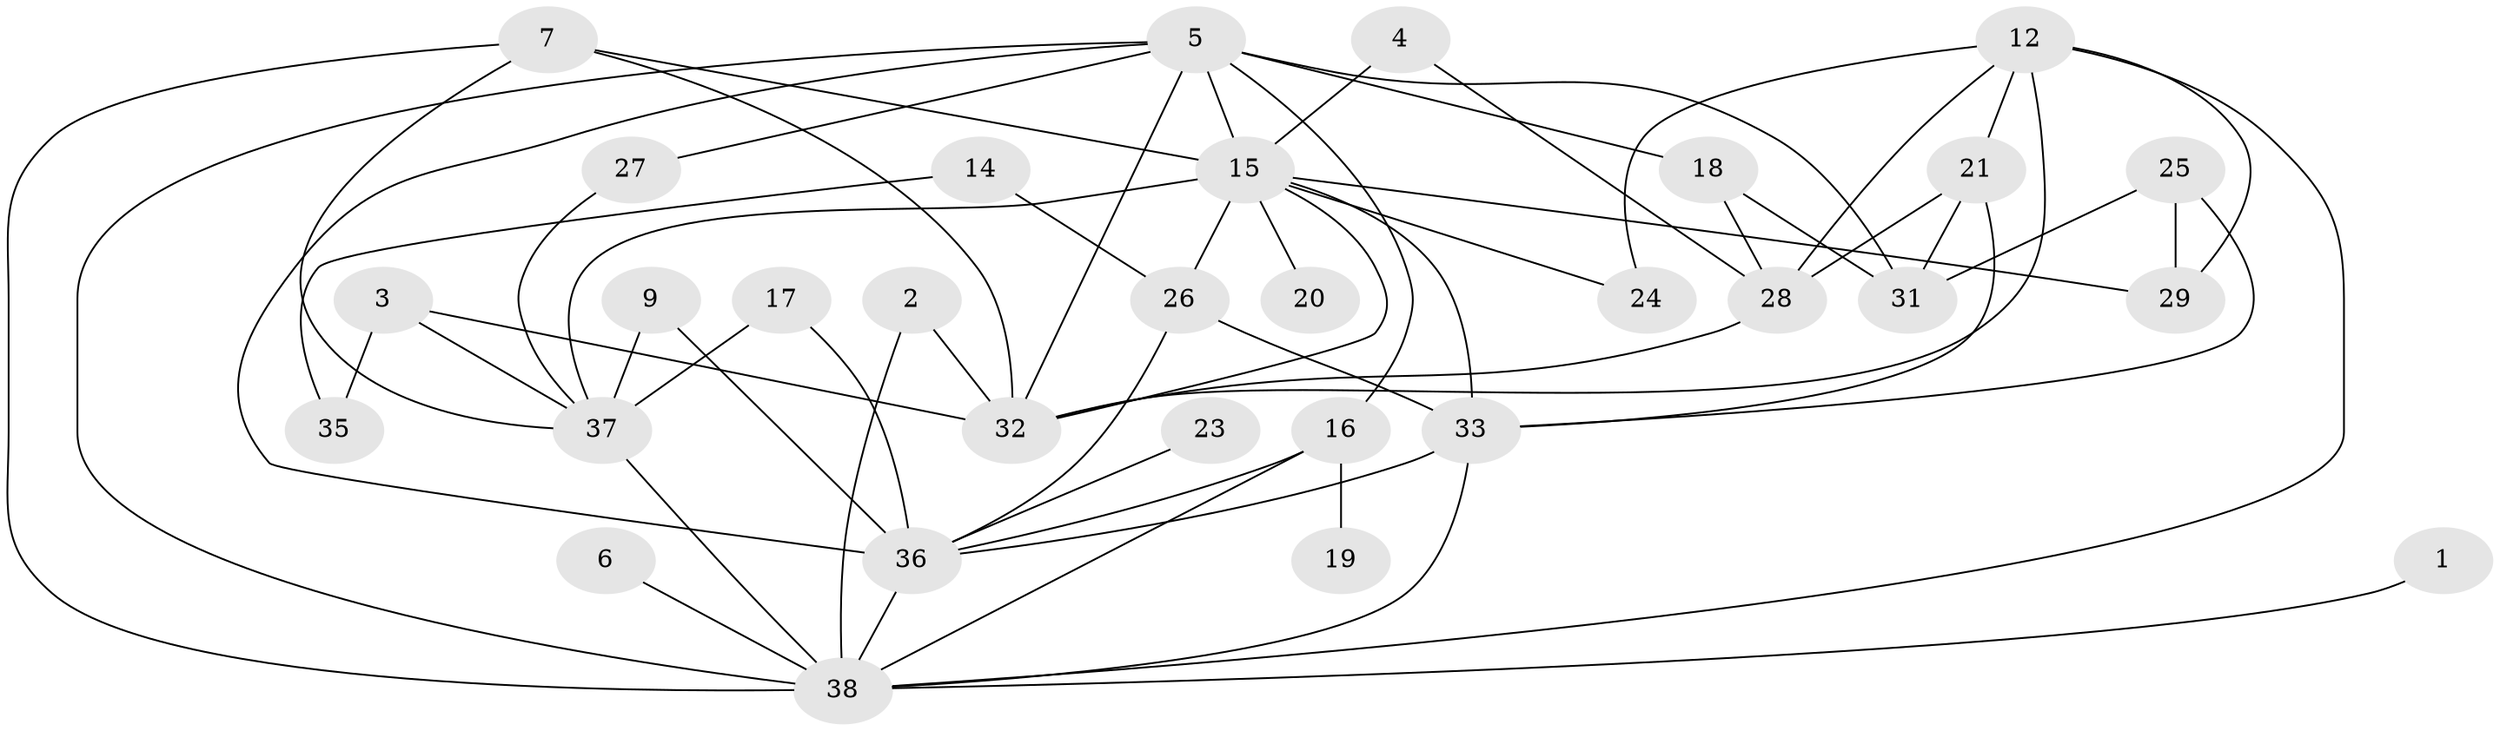 // original degree distribution, {1: 0.2, 4: 0.16, 6: 0.06666666666666667, 2: 0.22666666666666666, 3: 0.18666666666666668, 9: 0.013333333333333334, 5: 0.05333333333333334, 0: 0.08, 8: 0.013333333333333334}
// Generated by graph-tools (version 1.1) at 2025/25/03/09/25 03:25:23]
// undirected, 31 vertices, 60 edges
graph export_dot {
graph [start="1"]
  node [color=gray90,style=filled];
  1;
  2;
  3;
  4;
  5;
  6;
  7;
  9;
  12;
  14;
  15;
  16;
  17;
  18;
  19;
  20;
  21;
  23;
  24;
  25;
  26;
  27;
  28;
  29;
  31;
  32;
  33;
  35;
  36;
  37;
  38;
  1 -- 38 [weight=1.0];
  2 -- 32 [weight=2.0];
  2 -- 38 [weight=1.0];
  3 -- 32 [weight=1.0];
  3 -- 35 [weight=1.0];
  3 -- 37 [weight=1.0];
  4 -- 15 [weight=1.0];
  4 -- 28 [weight=1.0];
  5 -- 15 [weight=2.0];
  5 -- 16 [weight=1.0];
  5 -- 18 [weight=1.0];
  5 -- 27 [weight=1.0];
  5 -- 31 [weight=1.0];
  5 -- 32 [weight=1.0];
  5 -- 36 [weight=2.0];
  5 -- 38 [weight=1.0];
  6 -- 38 [weight=1.0];
  7 -- 15 [weight=1.0];
  7 -- 32 [weight=1.0];
  7 -- 37 [weight=1.0];
  7 -- 38 [weight=1.0];
  9 -- 36 [weight=1.0];
  9 -- 37 [weight=1.0];
  12 -- 21 [weight=1.0];
  12 -- 24 [weight=1.0];
  12 -- 28 [weight=1.0];
  12 -- 29 [weight=1.0];
  12 -- 32 [weight=1.0];
  12 -- 38 [weight=1.0];
  14 -- 26 [weight=1.0];
  14 -- 35 [weight=1.0];
  15 -- 20 [weight=1.0];
  15 -- 24 [weight=1.0];
  15 -- 26 [weight=2.0];
  15 -- 29 [weight=1.0];
  15 -- 32 [weight=1.0];
  15 -- 33 [weight=1.0];
  15 -- 37 [weight=1.0];
  16 -- 19 [weight=1.0];
  16 -- 36 [weight=1.0];
  16 -- 38 [weight=1.0];
  17 -- 36 [weight=1.0];
  17 -- 37 [weight=1.0];
  18 -- 28 [weight=1.0];
  18 -- 31 [weight=1.0];
  21 -- 28 [weight=1.0];
  21 -- 31 [weight=1.0];
  21 -- 33 [weight=1.0];
  23 -- 36 [weight=1.0];
  25 -- 29 [weight=1.0];
  25 -- 31 [weight=1.0];
  25 -- 33 [weight=1.0];
  26 -- 33 [weight=1.0];
  26 -- 36 [weight=1.0];
  27 -- 37 [weight=1.0];
  28 -- 32 [weight=1.0];
  33 -- 36 [weight=1.0];
  33 -- 38 [weight=2.0];
  36 -- 38 [weight=1.0];
  37 -- 38 [weight=2.0];
}
